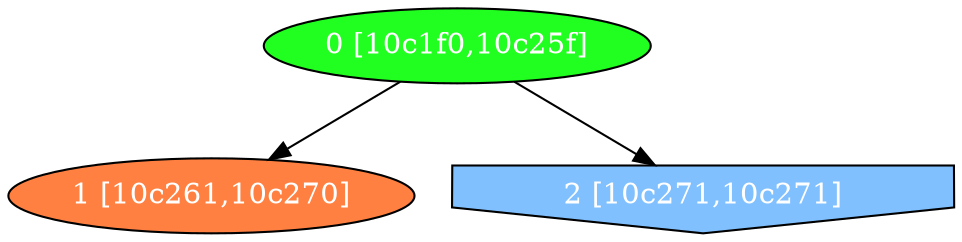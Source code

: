 diGraph libnss3{
	libnss3_0  [style=filled fillcolor="#20FF20" fontcolor="#ffffff" shape=oval label="0 [10c1f0,10c25f]"]
	libnss3_1  [style=filled fillcolor="#FF8040" fontcolor="#ffffff" shape=oval label="1 [10c261,10c270]"]
	libnss3_2  [style=filled fillcolor="#80C0FF" fontcolor="#ffffff" shape=invhouse label="2 [10c271,10c271]"]

	libnss3_0 -> libnss3_1
	libnss3_0 -> libnss3_2
}